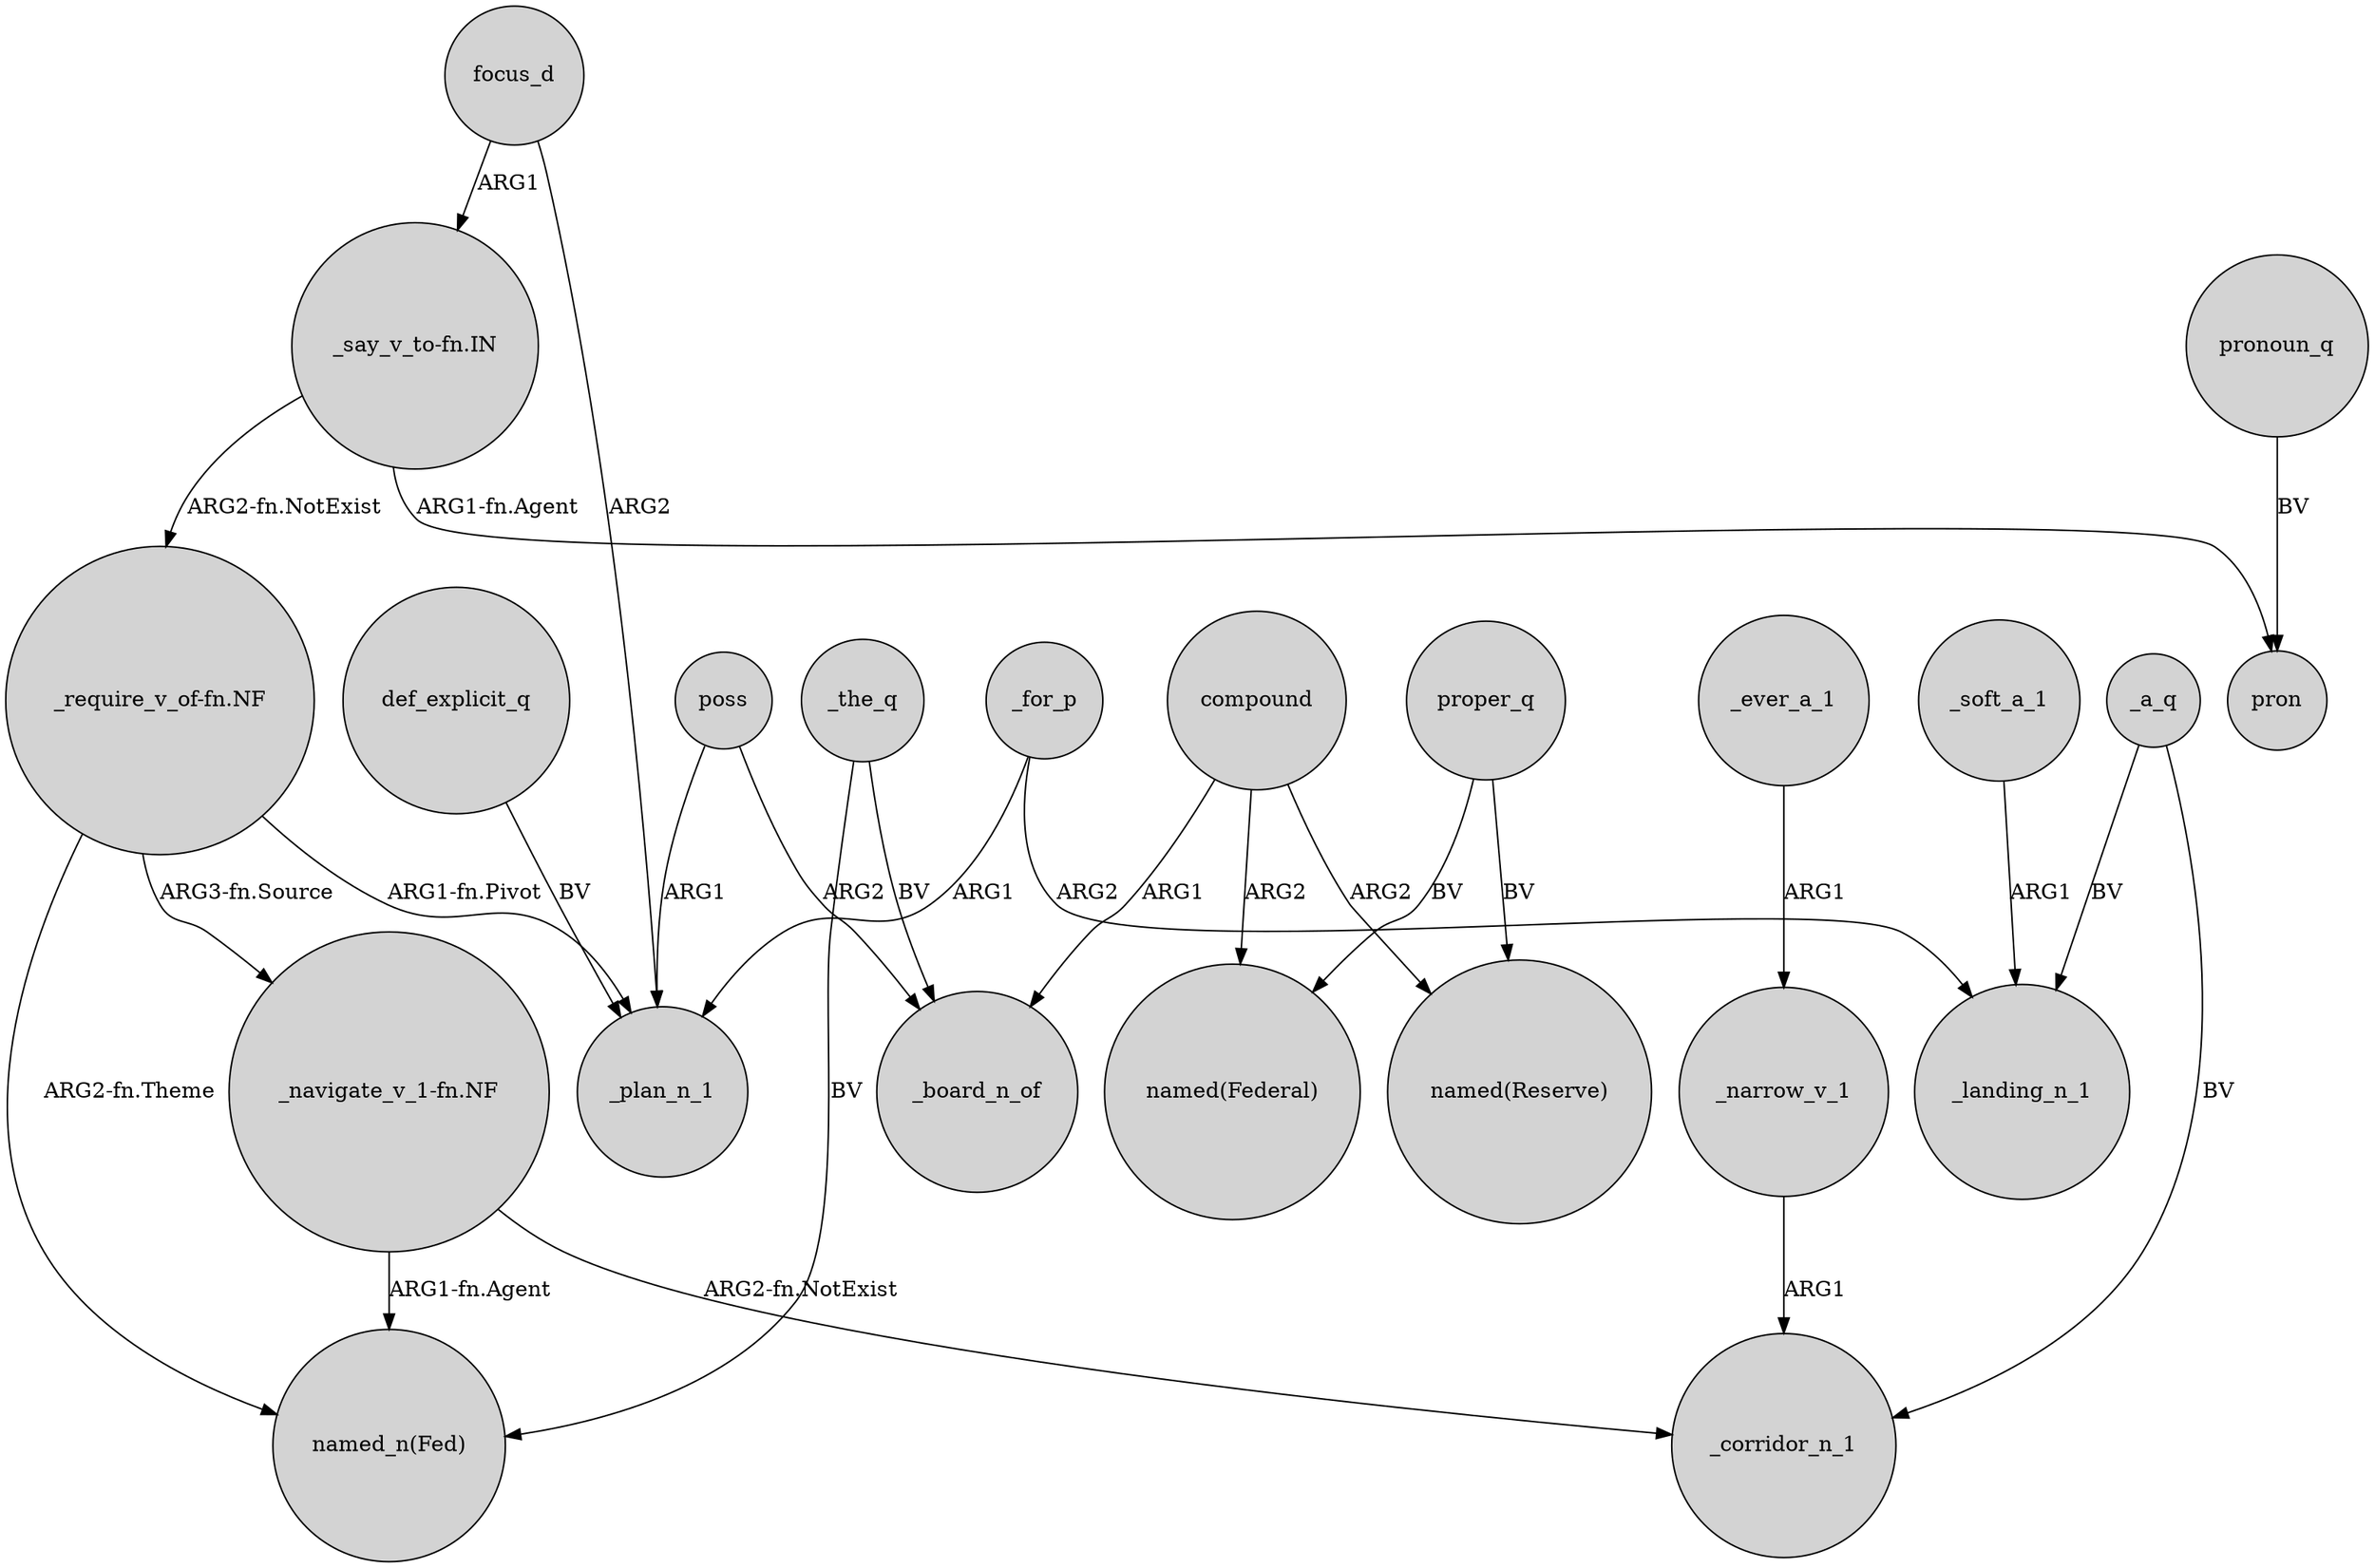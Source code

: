 digraph {
	node [shape=circle style=filled]
	poss -> _plan_n_1 [label=ARG1]
	poss -> _board_n_of [label=ARG2]
	focus_d -> _plan_n_1 [label=ARG2]
	_for_p -> _landing_n_1 [label=ARG2]
	_the_q -> "named_n(Fed)" [label=BV]
	proper_q -> "named(Reserve)" [label=BV]
	_narrow_v_1 -> _corridor_n_1 [label=ARG1]
	compound -> _board_n_of [label=ARG1]
	compound -> "named(Reserve)" [label=ARG2]
	"_require_v_of-fn.NF" -> "named_n(Fed)" [label="ARG2-fn.Theme"]
	def_explicit_q -> _plan_n_1 [label=BV]
	_a_q -> _landing_n_1 [label=BV]
	"_say_v_to-fn.IN" -> "_require_v_of-fn.NF" [label="ARG2-fn.NotExist"]
	"_require_v_of-fn.NF" -> _plan_n_1 [label="ARG1-fn.Pivot"]
	_a_q -> _corridor_n_1 [label=BV]
	_for_p -> _plan_n_1 [label=ARG1]
	pronoun_q -> pron [label=BV]
	_the_q -> _board_n_of [label=BV]
	"_navigate_v_1-fn.NF" -> _corridor_n_1 [label="ARG2-fn.NotExist"]
	proper_q -> "named(Federal)" [label=BV]
	"_say_v_to-fn.IN" -> pron [label="ARG1-fn.Agent"]
	"_navigate_v_1-fn.NF" -> "named_n(Fed)" [label="ARG1-fn.Agent"]
	_soft_a_1 -> _landing_n_1 [label=ARG1]
	_ever_a_1 -> _narrow_v_1 [label=ARG1]
	compound -> "named(Federal)" [label=ARG2]
	focus_d -> "_say_v_to-fn.IN" [label=ARG1]
	"_require_v_of-fn.NF" -> "_navigate_v_1-fn.NF" [label="ARG3-fn.Source"]
}
